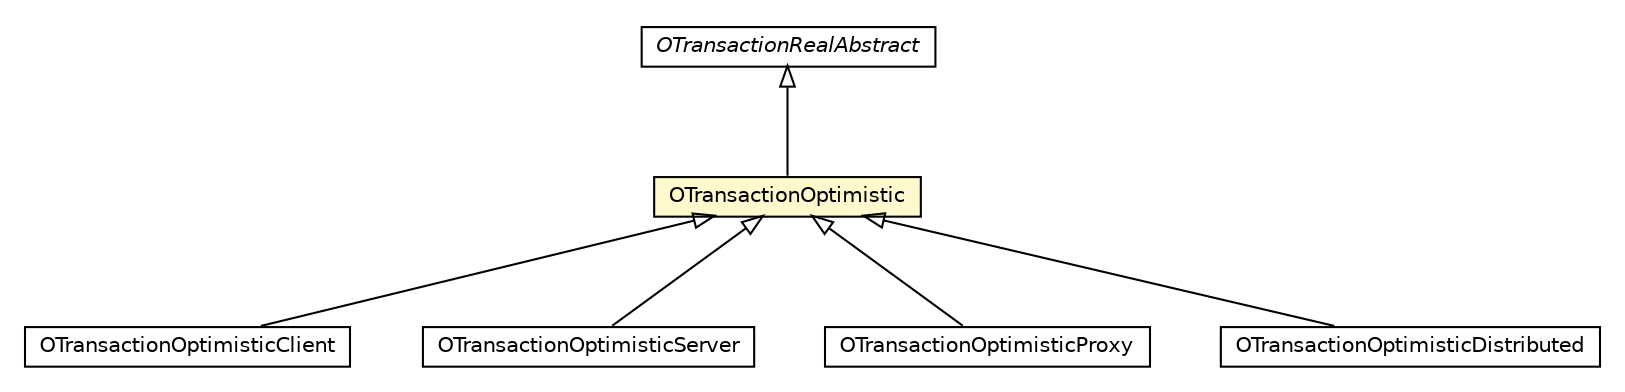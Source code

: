 #!/usr/local/bin/dot
#
# Class diagram 
# Generated by UMLGraph version R5_6-24-gf6e263 (http://www.umlgraph.org/)
#

digraph G {
	edge [fontname="Helvetica",fontsize=10,labelfontname="Helvetica",labelfontsize=10];
	node [fontname="Helvetica",fontsize=10,shape=plaintext];
	nodesep=0.25;
	ranksep=0.5;
	// com.orientechnologies.orient.core.db.document.OTransactionOptimisticClient
	c7244639 [label=<<table title="com.orientechnologies.orient.core.db.document.OTransactionOptimisticClient" border="0" cellborder="1" cellspacing="0" cellpadding="2" port="p" href="../db/document/OTransactionOptimisticClient.html">
		<tr><td><table border="0" cellspacing="0" cellpadding="1">
<tr><td align="center" balign="center"> OTransactionOptimisticClient </td></tr>
		</table></td></tr>
		</table>>, URL="../db/document/OTransactionOptimisticClient.html", fontname="Helvetica", fontcolor="black", fontsize=10.0];
	// com.orientechnologies.orient.core.tx.OTransactionOptimistic
	c7246064 [label=<<table title="com.orientechnologies.orient.core.tx.OTransactionOptimistic" border="0" cellborder="1" cellspacing="0" cellpadding="2" port="p" bgcolor="lemonChiffon" href="./OTransactionOptimistic.html">
		<tr><td><table border="0" cellspacing="0" cellpadding="1">
<tr><td align="center" balign="center"> OTransactionOptimistic </td></tr>
		</table></td></tr>
		</table>>, URL="./OTransactionOptimistic.html", fontname="Helvetica", fontcolor="black", fontsize=10.0];
	// com.orientechnologies.orient.core.tx.OTransactionRealAbstract
	c7246065 [label=<<table title="com.orientechnologies.orient.core.tx.OTransactionRealAbstract" border="0" cellborder="1" cellspacing="0" cellpadding="2" port="p" href="./OTransactionRealAbstract.html">
		<tr><td><table border="0" cellspacing="0" cellpadding="1">
<tr><td align="center" balign="center"><font face="Helvetica-Oblique"> OTransactionRealAbstract </font></td></tr>
		</table></td></tr>
		</table>>, URL="./OTransactionRealAbstract.html", fontname="Helvetica", fontcolor="black", fontsize=10.0];
	// com.orientechnologies.orient.server.tx.OTransactionOptimisticServer
	c7246621 [label=<<table title="com.orientechnologies.orient.server.tx.OTransactionOptimisticServer" border="0" cellborder="1" cellspacing="0" cellpadding="2" port="p" href="../../server/tx/OTransactionOptimisticServer.html">
		<tr><td><table border="0" cellspacing="0" cellpadding="1">
<tr><td align="center" balign="center"> OTransactionOptimisticServer </td></tr>
		</table></td></tr>
		</table>>, URL="../../server/tx/OTransactionOptimisticServer.html", fontname="Helvetica", fontcolor="black", fontsize=10.0];
	// com.orientechnologies.orient.server.tx.OTransactionOptimisticProxy
	c7246622 [label=<<table title="com.orientechnologies.orient.server.tx.OTransactionOptimisticProxy" border="0" cellborder="1" cellspacing="0" cellpadding="2" port="p" href="../../server/tx/OTransactionOptimisticProxy.html">
		<tr><td><table border="0" cellspacing="0" cellpadding="1">
<tr><td align="center" balign="center"> OTransactionOptimisticProxy </td></tr>
		</table></td></tr>
		</table>>, URL="../../server/tx/OTransactionOptimisticProxy.html", fontname="Helvetica", fontcolor="black", fontsize=10.0];
	// com.orientechnologies.orient.server.distributed.impl.OTransactionOptimisticDistributed
	c7246765 [label=<<table title="com.orientechnologies.orient.server.distributed.impl.OTransactionOptimisticDistributed" border="0" cellborder="1" cellspacing="0" cellpadding="2" port="p" href="../../server/distributed/impl/OTransactionOptimisticDistributed.html">
		<tr><td><table border="0" cellspacing="0" cellpadding="1">
<tr><td align="center" balign="center"> OTransactionOptimisticDistributed </td></tr>
		</table></td></tr>
		</table>>, URL="../../server/distributed/impl/OTransactionOptimisticDistributed.html", fontname="Helvetica", fontcolor="black", fontsize=10.0];
	//com.orientechnologies.orient.core.db.document.OTransactionOptimisticClient extends com.orientechnologies.orient.core.tx.OTransactionOptimistic
	c7246064:p -> c7244639:p [dir=back,arrowtail=empty];
	//com.orientechnologies.orient.core.tx.OTransactionOptimistic extends com.orientechnologies.orient.core.tx.OTransactionRealAbstract
	c7246065:p -> c7246064:p [dir=back,arrowtail=empty];
	//com.orientechnologies.orient.server.tx.OTransactionOptimisticServer extends com.orientechnologies.orient.core.tx.OTransactionOptimistic
	c7246064:p -> c7246621:p [dir=back,arrowtail=empty];
	//com.orientechnologies.orient.server.tx.OTransactionOptimisticProxy extends com.orientechnologies.orient.core.tx.OTransactionOptimistic
	c7246064:p -> c7246622:p [dir=back,arrowtail=empty];
	//com.orientechnologies.orient.server.distributed.impl.OTransactionOptimisticDistributed extends com.orientechnologies.orient.core.tx.OTransactionOptimistic
	c7246064:p -> c7246765:p [dir=back,arrowtail=empty];
}


